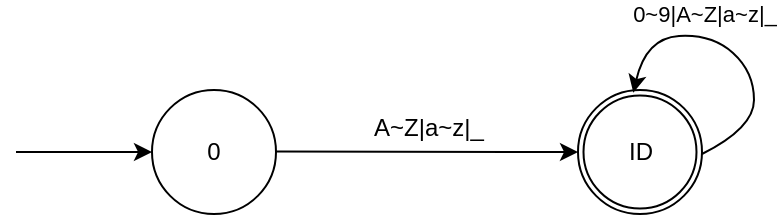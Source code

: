 <mxfile version="20.8.20" type="github">
  <diagram name="第 1 页" id="1Hu0rR5MAEPpTLeVat40">
    <mxGraphModel dx="535" dy="282" grid="0" gridSize="10" guides="1" tooltips="1" connect="1" arrows="1" fold="1" page="1" pageScale="1" pageWidth="827" pageHeight="1169" math="0" shadow="0">
      <root>
        <mxCell id="0" />
        <mxCell id="1" parent="0" />
        <mxCell id="Ugb7wUQW9oK9LGEoKZRi-2" value="0" style="ellipse;whiteSpace=wrap;html=1;aspect=fixed;" vertex="1" parent="1">
          <mxGeometry x="139" y="193" width="62" height="62" as="geometry" />
        </mxCell>
        <mxCell id="Ugb7wUQW9oK9LGEoKZRi-3" value="1" style="ellipse;whiteSpace=wrap;html=1;aspect=fixed;" vertex="1" parent="1">
          <mxGeometry x="352" y="193" width="62" height="62" as="geometry" />
        </mxCell>
        <mxCell id="Ugb7wUQW9oK9LGEoKZRi-4" value="" style="endArrow=classic;html=1;rounded=0;" edge="1" parent="1">
          <mxGeometry width="50" height="50" relative="1" as="geometry">
            <mxPoint x="71" y="224" as="sourcePoint" />
            <mxPoint x="139" y="224" as="targetPoint" />
          </mxGeometry>
        </mxCell>
        <mxCell id="Ugb7wUQW9oK9LGEoKZRi-5" value="" style="endArrow=classic;html=1;rounded=0;entryX=0;entryY=0.5;entryDx=0;entryDy=0;" edge="1" parent="1" target="Ugb7wUQW9oK9LGEoKZRi-3">
          <mxGeometry width="50" height="50" relative="1" as="geometry">
            <mxPoint x="201" y="223.76" as="sourcePoint" />
            <mxPoint x="269" y="223.76" as="targetPoint" />
          </mxGeometry>
        </mxCell>
        <mxCell id="Ugb7wUQW9oK9LGEoKZRi-6" value="A~Z|a~z|_" style="text;html=1;align=center;verticalAlign=middle;resizable=0;points=[];autosize=1;strokeColor=none;fillColor=none;" vertex="1" parent="1">
          <mxGeometry x="240" y="199" width="73" height="26" as="geometry" />
        </mxCell>
        <mxCell id="Ugb7wUQW9oK9LGEoKZRi-7" value="" style="curved=1;endArrow=classic;html=1;rounded=0;entryX=0.446;entryY=0.022;entryDx=0;entryDy=0;entryPerimeter=0;" edge="1" parent="1" target="Ugb7wUQW9oK9LGEoKZRi-3">
          <mxGeometry width="50" height="50" relative="1" as="geometry">
            <mxPoint x="414" y="225" as="sourcePoint" />
            <mxPoint x="464" y="175" as="targetPoint" />
            <Array as="points">
              <mxPoint x="440" y="212" />
              <mxPoint x="440" y="184" />
              <mxPoint x="419" y="165" />
              <mxPoint x="386" y="167" />
            </Array>
          </mxGeometry>
        </mxCell>
        <mxCell id="Ugb7wUQW9oK9LGEoKZRi-8" value="0~9|A~Z|a~z|_" style="edgeLabel;html=1;align=center;verticalAlign=middle;resizable=0;points=[];" vertex="1" connectable="0" parent="Ugb7wUQW9oK9LGEoKZRi-7">
          <mxGeometry x="0.323" y="-2" relative="1" as="geometry">
            <mxPoint x="7" y="-9" as="offset" />
          </mxGeometry>
        </mxCell>
        <mxCell id="Ugb7wUQW9oK9LGEoKZRi-9" value="ID" style="ellipse;whiteSpace=wrap;html=1;aspect=fixed;" vertex="1" parent="1">
          <mxGeometry x="354.75" y="195.75" width="56.5" height="56.5" as="geometry" />
        </mxCell>
      </root>
    </mxGraphModel>
  </diagram>
</mxfile>
